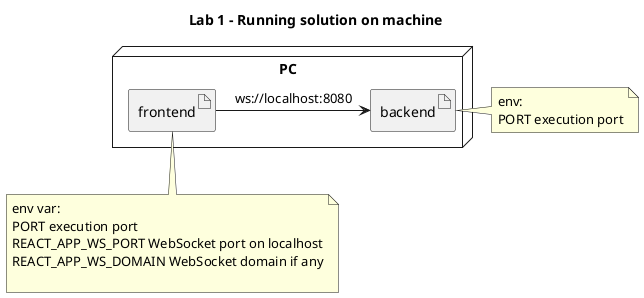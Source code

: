 @startuml
title "Lab 1 - Running solution on machine"
node PC {
    artifact backend
    artifact frontend
}

frontend -> backend: ws://localhost:8080

note right of backend
env:
PORT execution port
endnote

note bottom of frontend
env var:
PORT execution port
REACT_APP_WS_PORT WebSocket port on localhost
REACT_APP_WS_DOMAIN WebSocket domain if any

endnote
@enduml